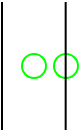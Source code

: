 <mxfile compressed="false" version="20.3.0" type="device">
  <diagram name="ND0032" id="qsxdDLgZaSoumH7-Wchw">
    <mxGraphModel dx="1408" dy="843" grid="1" gridSize="2" guides="1" tooltips="1" connect="1" arrows="1" fold="1" page="1" pageScale="1" pageWidth="1169" pageHeight="827" math="0" shadow="0">
      <root>
        <mxCell id="SXBRzpKuDRuvWZq6fp0s-0" />
        <mxCell id="SXBRzpKuDRuvWZq6fp0s-124" value="Connection" style="" parent="SXBRzpKuDRuvWZq6fp0s-0" />
        <object label="Connection" PipingConnector="N" LabelConnector="Y" SignalConnector="Y" Direction="0, 45, 315" AuxiliaryConnector="N" id="SXBRzpKuDRuvWZq6fp0s-125">
          <mxCell style="vsdxID=1407;fillColor=none;gradientColor=none;shape=stencil(rVFbDsIgEDwNnyQU4glqvcfGblsilmZBS28vZGMsxg9j/JvZmX1kR5g2TLCg0CpE8hdcbR8nYY5CaztPSDZmJEwnTDt4wpH8be6ZL1CcBV39vUxI3KdKh1YbswPTEzuBzlmiVGmKau9zUKM+jlJJQrJBko8QrZ+rrQ5oRJnXyMHBWElhRVx25ebnw/5zVvPFWRm83jxY5zilvf4eSy5xpKZ7AA==);strokeColor=#00FF00;strokeWidth=1;points=[[0.5,0.5,0,0,0]];labelBackgroundColor=none;rounded=0;html=1;whiteSpace=wrap;aspect=fixed;noLabel=1;snapToPoint=1;container=0;fontSize=16;" parent="SXBRzpKuDRuvWZq6fp0s-124" vertex="1">
            <mxGeometry x="202" y="170" width="12" height="12" as="geometry" />
          </mxCell>
        </object>
        <object label="Connection" PipingConnector="Y" LabelConnector="N" SignalConnector="N" Direction="90;270" AuxiliaryConnector="N" id="SXBRzpKuDRuvWZq6fp0s-126">
          <mxCell style="vsdxID=1407;fillColor=none;gradientColor=none;shape=stencil(rVFbDsIgEDwNnyQU4glqvcfGblsilmZBS28vZGMsxg9j/JvZmX1kR5g2TLCg0CpE8hdcbR8nYY5CaztPSDZmJEwnTDt4wpH8be6ZL1CcBV39vUxI3KdKh1YbswPTEzuBzlmiVGmKau9zUKM+jlJJQrJBko8QrZ+rrQ5oRJnXyMHBWElhRVx25ebnw/5zVvPFWRm83jxY5zilvf4eSy5xpKZ7AA==);strokeColor=#00FF00;strokeWidth=1;points=[[0.5,0.5,0,0,0]];labelBackgroundColor=none;rounded=0;html=1;whiteSpace=wrap;aspect=fixed;noLabel=1;snapToPoint=1;container=0;fontSize=16;" parent="SXBRzpKuDRuvWZq6fp0s-124" vertex="1">
            <mxGeometry x="186" y="170" width="12" height="12" as="geometry" />
          </mxCell>
        </object>
        <mxCell id="SXBRzpKuDRuvWZq6fp0s-131" value="Label" style="locked=1;" parent="SXBRzpKuDRuvWZq6fp0s-0" />
        <mxCell id="SXBRzpKuDRuvWZq6fp0s-132" value="Origo" style="locked=1;" parent="SXBRzpKuDRuvWZq6fp0s-0" visible="0" />
        <object label="origo" id="SXBRzpKuDRuvWZq6fp0s-133">
          <mxCell style="vsdxID=1407;fillColor=none;gradientColor=none;shape=stencil(rVFbDsIgEDwNnyQU4glqvcfGblsilmZBS28vZGMsxg9j/JvZmX1kR5g2TLCg0CpE8hdcbR8nYY5CaztPSDZmJEwnTDt4wpH8be6ZL1CcBV39vUxI3KdKh1YbswPTEzuBzlmiVGmKau9zUKM+jlJJQrJBko8QrZ+rrQ5oRJnXyMHBWElhRVx25ebnw/5zVvPFWRm83jxY5zilvf4eSy5xpKZ7AA==);strokeColor=#ff0000;strokeWidth=1;points=[[0.5,0.5,0,0,0]];labelBackgroundColor=none;rounded=0;html=1;whiteSpace=wrap;aspect=fixed;noLabel=1;snapToPoint=1;" parent="SXBRzpKuDRuvWZq6fp0s-132" vertex="1">
            <mxGeometry x="188.06" y="172.06" width="7.874" height="7.87" as="geometry" />
          </mxCell>
        </object>
        <object label="Symbol" Width="2" Height="4" UoM="mm" id="SXBRzpKuDRuvWZq6fp0s-134">
          <mxCell style="" parent="SXBRzpKuDRuvWZq6fp0s-0" />
        </object>
        <mxCell id="SXBRzpKuDRuvWZq6fp0s-135" value="" style="endArrow=none;html=1;rounded=0;" parent="SXBRzpKuDRuvWZq6fp0s-134" edge="1">
          <mxGeometry width="50" height="50" relative="1" as="geometry">
            <mxPoint x="176" y="208" as="sourcePoint" />
            <mxPoint x="176" y="144" as="targetPoint" />
          </mxGeometry>
        </mxCell>
        <mxCell id="SXBRzpKuDRuvWZq6fp0s-136" value="" style="endArrow=none;html=1;rounded=0;" parent="SXBRzpKuDRuvWZq6fp0s-134" edge="1">
          <mxGeometry width="50" height="50" relative="1" as="geometry">
            <mxPoint x="207.83" y="208" as="sourcePoint" />
            <mxPoint x="207.83" y="144" as="targetPoint" />
          </mxGeometry>
        </mxCell>
      </root>
    </mxGraphModel>
  </diagram>
</mxfile>

